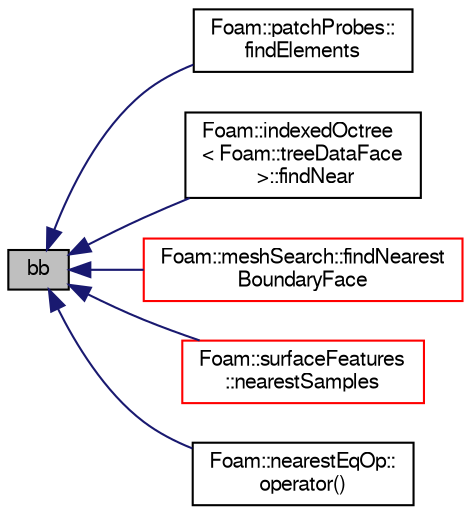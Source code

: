 digraph "bb"
{
  bgcolor="transparent";
  edge [fontname="FreeSans",fontsize="10",labelfontname="FreeSans",labelfontsize="10"];
  node [fontname="FreeSans",fontsize="10",shape=record];
  rankdir="LR";
  Node92 [label="bb",height=0.2,width=0.4,color="black", fillcolor="grey75", style="filled", fontcolor="black"];
  Node92 -> Node93 [dir="back",color="midnightblue",fontsize="10",style="solid",fontname="FreeSans"];
  Node93 [label="Foam::patchProbes::\lfindElements",height=0.2,width=0.4,color="black",URL="$a29262.html#a852f621399b6ee1f3467e69a1d5fe8b4",tooltip="Find elements containing patchProbes. "];
  Node92 -> Node94 [dir="back",color="midnightblue",fontsize="10",style="solid",fontname="FreeSans"];
  Node94 [label="Foam::indexedOctree\l\< Foam::treeDataFace\l \>::findNear",height=0.2,width=0.4,color="black",URL="$a25026.html#a4fcc30ccabfd694e8b616279f0a31dae",tooltip="Find near pairs and apply CompareOp to them. "];
  Node92 -> Node95 [dir="back",color="midnightblue",fontsize="10",style="solid",fontname="FreeSans"];
  Node95 [label="Foam::meshSearch::findNearest\lBoundaryFace",height=0.2,width=0.4,color="red",URL="$a25118.html#a142f534ff97796d704d77aee66ce5279",tooltip="Find nearest boundary face. "];
  Node92 -> Node106 [dir="back",color="midnightblue",fontsize="10",style="solid",fontname="FreeSans"];
  Node106 [label="Foam::surfaceFeatures\l::nearestSamples",height=0.2,width=0.4,color="red",URL="$a25510.html#abfe5919ff5c4da81bf76cb8e86aa5386",tooltip="Find nearest sample for selected surface points. "];
  Node92 -> Node105 [dir="back",color="midnightblue",fontsize="10",style="solid",fontname="FreeSans"];
  Node105 [label="Foam::nearestEqOp::\loperator()",height=0.2,width=0.4,color="black",URL="$a29394.html#a7125bb052e112a423cd8082006cdac3b"];
}
